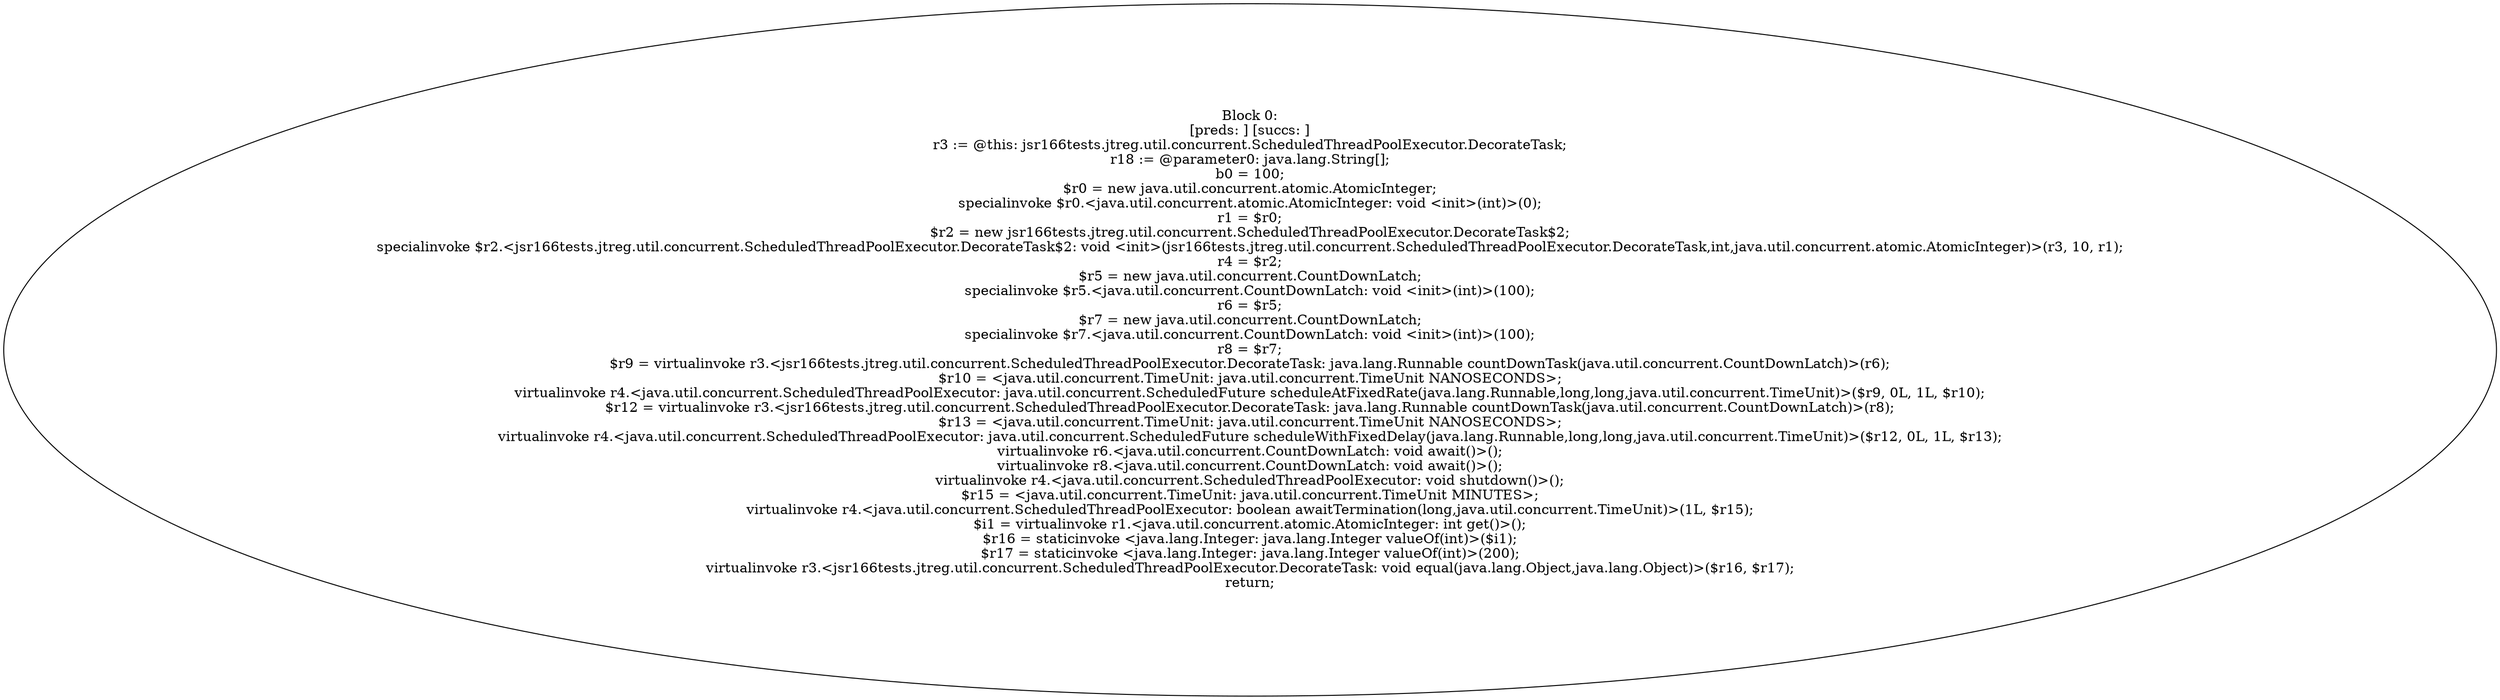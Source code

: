 digraph "unitGraph" {
    "Block 0:
[preds: ] [succs: ]
r3 := @this: jsr166tests.jtreg.util.concurrent.ScheduledThreadPoolExecutor.DecorateTask;
r18 := @parameter0: java.lang.String[];
b0 = 100;
$r0 = new java.util.concurrent.atomic.AtomicInteger;
specialinvoke $r0.<java.util.concurrent.atomic.AtomicInteger: void <init>(int)>(0);
r1 = $r0;
$r2 = new jsr166tests.jtreg.util.concurrent.ScheduledThreadPoolExecutor.DecorateTask$2;
specialinvoke $r2.<jsr166tests.jtreg.util.concurrent.ScheduledThreadPoolExecutor.DecorateTask$2: void <init>(jsr166tests.jtreg.util.concurrent.ScheduledThreadPoolExecutor.DecorateTask,int,java.util.concurrent.atomic.AtomicInteger)>(r3, 10, r1);
r4 = $r2;
$r5 = new java.util.concurrent.CountDownLatch;
specialinvoke $r5.<java.util.concurrent.CountDownLatch: void <init>(int)>(100);
r6 = $r5;
$r7 = new java.util.concurrent.CountDownLatch;
specialinvoke $r7.<java.util.concurrent.CountDownLatch: void <init>(int)>(100);
r8 = $r7;
$r9 = virtualinvoke r3.<jsr166tests.jtreg.util.concurrent.ScheduledThreadPoolExecutor.DecorateTask: java.lang.Runnable countDownTask(java.util.concurrent.CountDownLatch)>(r6);
$r10 = <java.util.concurrent.TimeUnit: java.util.concurrent.TimeUnit NANOSECONDS>;
virtualinvoke r4.<java.util.concurrent.ScheduledThreadPoolExecutor: java.util.concurrent.ScheduledFuture scheduleAtFixedRate(java.lang.Runnable,long,long,java.util.concurrent.TimeUnit)>($r9, 0L, 1L, $r10);
$r12 = virtualinvoke r3.<jsr166tests.jtreg.util.concurrent.ScheduledThreadPoolExecutor.DecorateTask: java.lang.Runnable countDownTask(java.util.concurrent.CountDownLatch)>(r8);
$r13 = <java.util.concurrent.TimeUnit: java.util.concurrent.TimeUnit NANOSECONDS>;
virtualinvoke r4.<java.util.concurrent.ScheduledThreadPoolExecutor: java.util.concurrent.ScheduledFuture scheduleWithFixedDelay(java.lang.Runnable,long,long,java.util.concurrent.TimeUnit)>($r12, 0L, 1L, $r13);
virtualinvoke r6.<java.util.concurrent.CountDownLatch: void await()>();
virtualinvoke r8.<java.util.concurrent.CountDownLatch: void await()>();
virtualinvoke r4.<java.util.concurrent.ScheduledThreadPoolExecutor: void shutdown()>();
$r15 = <java.util.concurrent.TimeUnit: java.util.concurrent.TimeUnit MINUTES>;
virtualinvoke r4.<java.util.concurrent.ScheduledThreadPoolExecutor: boolean awaitTermination(long,java.util.concurrent.TimeUnit)>(1L, $r15);
$i1 = virtualinvoke r1.<java.util.concurrent.atomic.AtomicInteger: int get()>();
$r16 = staticinvoke <java.lang.Integer: java.lang.Integer valueOf(int)>($i1);
$r17 = staticinvoke <java.lang.Integer: java.lang.Integer valueOf(int)>(200);
virtualinvoke r3.<jsr166tests.jtreg.util.concurrent.ScheduledThreadPoolExecutor.DecorateTask: void equal(java.lang.Object,java.lang.Object)>($r16, $r17);
return;
"
}
